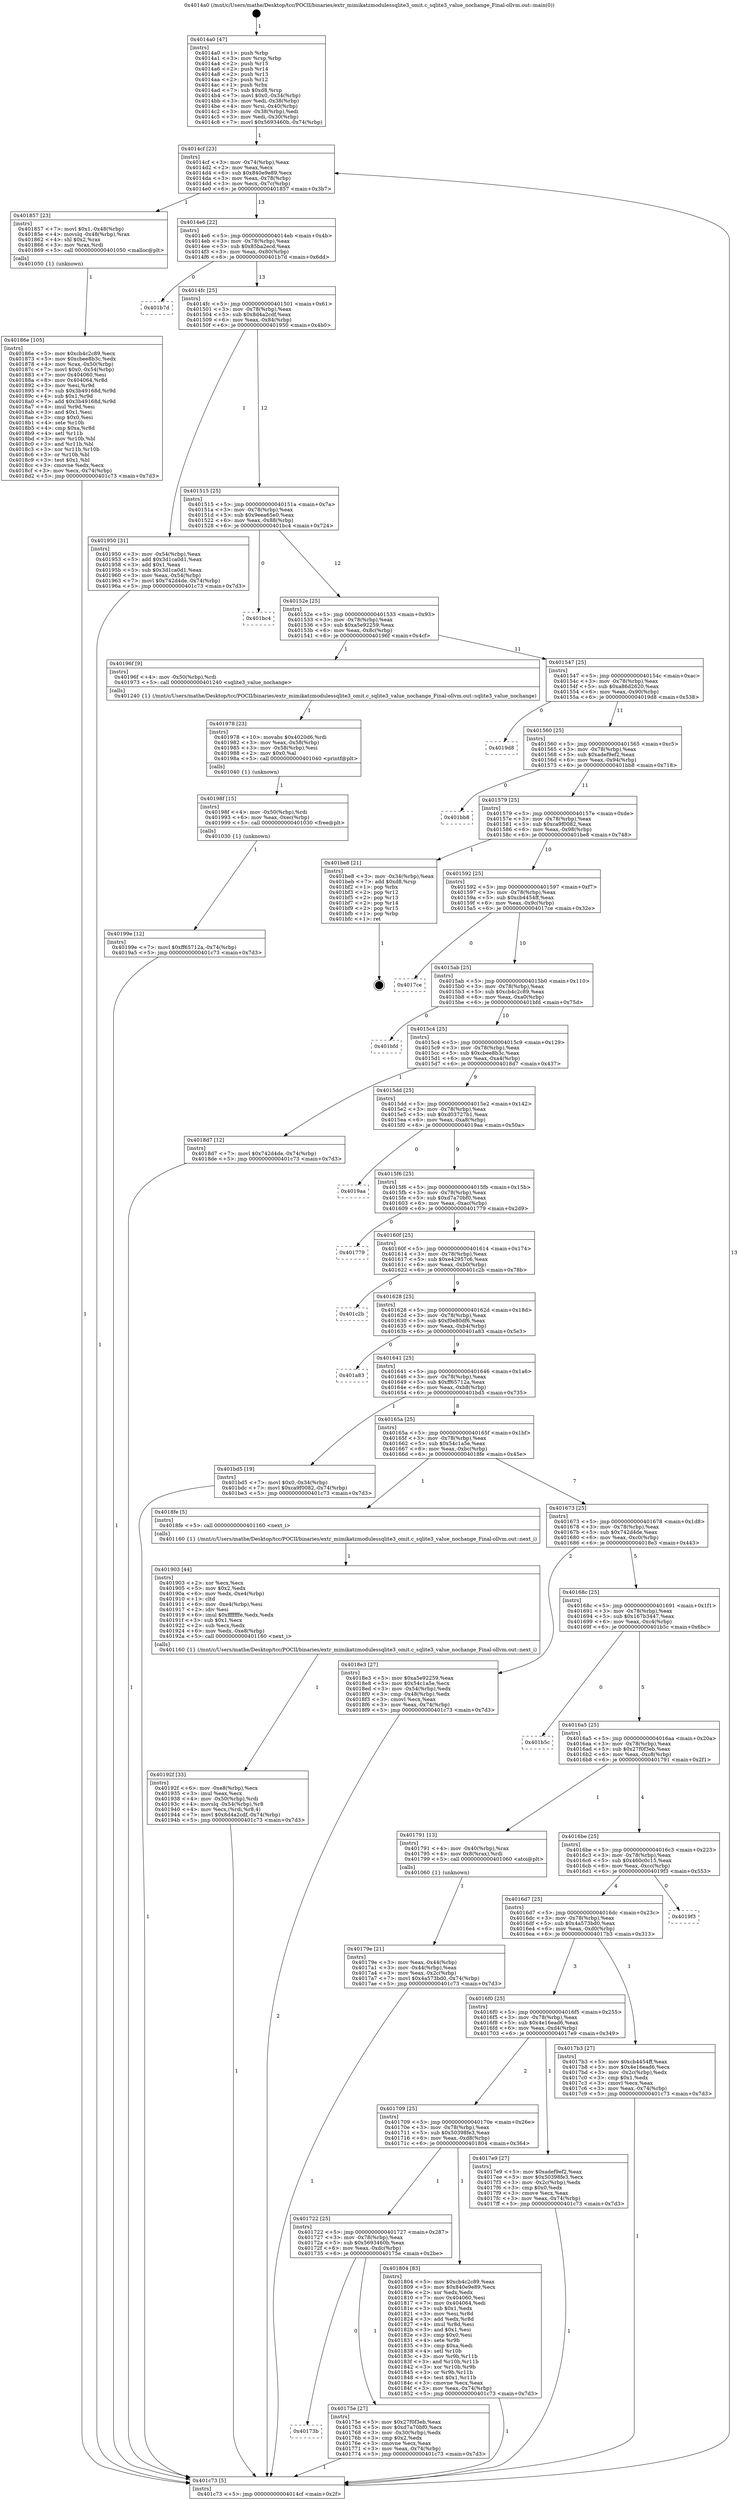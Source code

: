 digraph "0x4014a0" {
  label = "0x4014a0 (/mnt/c/Users/mathe/Desktop/tcc/POCII/binaries/extr_mimikatzmodulessqlite3_omit.c_sqlite3_value_nochange_Final-ollvm.out::main(0))"
  labelloc = "t"
  node[shape=record]

  Entry [label="",width=0.3,height=0.3,shape=circle,fillcolor=black,style=filled]
  "0x4014cf" [label="{
     0x4014cf [23]\l
     | [instrs]\l
     &nbsp;&nbsp;0x4014cf \<+3\>: mov -0x74(%rbp),%eax\l
     &nbsp;&nbsp;0x4014d2 \<+2\>: mov %eax,%ecx\l
     &nbsp;&nbsp;0x4014d4 \<+6\>: sub $0x840e9e89,%ecx\l
     &nbsp;&nbsp;0x4014da \<+3\>: mov %eax,-0x78(%rbp)\l
     &nbsp;&nbsp;0x4014dd \<+3\>: mov %ecx,-0x7c(%rbp)\l
     &nbsp;&nbsp;0x4014e0 \<+6\>: je 0000000000401857 \<main+0x3b7\>\l
  }"]
  "0x401857" [label="{
     0x401857 [23]\l
     | [instrs]\l
     &nbsp;&nbsp;0x401857 \<+7\>: movl $0x1,-0x48(%rbp)\l
     &nbsp;&nbsp;0x40185e \<+4\>: movslq -0x48(%rbp),%rax\l
     &nbsp;&nbsp;0x401862 \<+4\>: shl $0x2,%rax\l
     &nbsp;&nbsp;0x401866 \<+3\>: mov %rax,%rdi\l
     &nbsp;&nbsp;0x401869 \<+5\>: call 0000000000401050 \<malloc@plt\>\l
     | [calls]\l
     &nbsp;&nbsp;0x401050 \{1\} (unknown)\l
  }"]
  "0x4014e6" [label="{
     0x4014e6 [22]\l
     | [instrs]\l
     &nbsp;&nbsp;0x4014e6 \<+5\>: jmp 00000000004014eb \<main+0x4b\>\l
     &nbsp;&nbsp;0x4014eb \<+3\>: mov -0x78(%rbp),%eax\l
     &nbsp;&nbsp;0x4014ee \<+5\>: sub $0x85ba2ecd,%eax\l
     &nbsp;&nbsp;0x4014f3 \<+3\>: mov %eax,-0x80(%rbp)\l
     &nbsp;&nbsp;0x4014f6 \<+6\>: je 0000000000401b7d \<main+0x6dd\>\l
  }"]
  Exit [label="",width=0.3,height=0.3,shape=circle,fillcolor=black,style=filled,peripheries=2]
  "0x401b7d" [label="{
     0x401b7d\l
  }", style=dashed]
  "0x4014fc" [label="{
     0x4014fc [25]\l
     | [instrs]\l
     &nbsp;&nbsp;0x4014fc \<+5\>: jmp 0000000000401501 \<main+0x61\>\l
     &nbsp;&nbsp;0x401501 \<+3\>: mov -0x78(%rbp),%eax\l
     &nbsp;&nbsp;0x401504 \<+5\>: sub $0x8d4a2cdf,%eax\l
     &nbsp;&nbsp;0x401509 \<+6\>: mov %eax,-0x84(%rbp)\l
     &nbsp;&nbsp;0x40150f \<+6\>: je 0000000000401950 \<main+0x4b0\>\l
  }"]
  "0x40199e" [label="{
     0x40199e [12]\l
     | [instrs]\l
     &nbsp;&nbsp;0x40199e \<+7\>: movl $0xff65712a,-0x74(%rbp)\l
     &nbsp;&nbsp;0x4019a5 \<+5\>: jmp 0000000000401c73 \<main+0x7d3\>\l
  }"]
  "0x401950" [label="{
     0x401950 [31]\l
     | [instrs]\l
     &nbsp;&nbsp;0x401950 \<+3\>: mov -0x54(%rbp),%eax\l
     &nbsp;&nbsp;0x401953 \<+5\>: add $0x3d1ca0d1,%eax\l
     &nbsp;&nbsp;0x401958 \<+3\>: add $0x1,%eax\l
     &nbsp;&nbsp;0x40195b \<+5\>: sub $0x3d1ca0d1,%eax\l
     &nbsp;&nbsp;0x401960 \<+3\>: mov %eax,-0x54(%rbp)\l
     &nbsp;&nbsp;0x401963 \<+7\>: movl $0x742d4de,-0x74(%rbp)\l
     &nbsp;&nbsp;0x40196a \<+5\>: jmp 0000000000401c73 \<main+0x7d3\>\l
  }"]
  "0x401515" [label="{
     0x401515 [25]\l
     | [instrs]\l
     &nbsp;&nbsp;0x401515 \<+5\>: jmp 000000000040151a \<main+0x7a\>\l
     &nbsp;&nbsp;0x40151a \<+3\>: mov -0x78(%rbp),%eax\l
     &nbsp;&nbsp;0x40151d \<+5\>: sub $0x9eea65e0,%eax\l
     &nbsp;&nbsp;0x401522 \<+6\>: mov %eax,-0x88(%rbp)\l
     &nbsp;&nbsp;0x401528 \<+6\>: je 0000000000401bc4 \<main+0x724\>\l
  }"]
  "0x40198f" [label="{
     0x40198f [15]\l
     | [instrs]\l
     &nbsp;&nbsp;0x40198f \<+4\>: mov -0x50(%rbp),%rdi\l
     &nbsp;&nbsp;0x401993 \<+6\>: mov %eax,-0xec(%rbp)\l
     &nbsp;&nbsp;0x401999 \<+5\>: call 0000000000401030 \<free@plt\>\l
     | [calls]\l
     &nbsp;&nbsp;0x401030 \{1\} (unknown)\l
  }"]
  "0x401bc4" [label="{
     0x401bc4\l
  }", style=dashed]
  "0x40152e" [label="{
     0x40152e [25]\l
     | [instrs]\l
     &nbsp;&nbsp;0x40152e \<+5\>: jmp 0000000000401533 \<main+0x93\>\l
     &nbsp;&nbsp;0x401533 \<+3\>: mov -0x78(%rbp),%eax\l
     &nbsp;&nbsp;0x401536 \<+5\>: sub $0xa5e92259,%eax\l
     &nbsp;&nbsp;0x40153b \<+6\>: mov %eax,-0x8c(%rbp)\l
     &nbsp;&nbsp;0x401541 \<+6\>: je 000000000040196f \<main+0x4cf\>\l
  }"]
  "0x401978" [label="{
     0x401978 [23]\l
     | [instrs]\l
     &nbsp;&nbsp;0x401978 \<+10\>: movabs $0x4020d6,%rdi\l
     &nbsp;&nbsp;0x401982 \<+3\>: mov %eax,-0x58(%rbp)\l
     &nbsp;&nbsp;0x401985 \<+3\>: mov -0x58(%rbp),%esi\l
     &nbsp;&nbsp;0x401988 \<+2\>: mov $0x0,%al\l
     &nbsp;&nbsp;0x40198a \<+5\>: call 0000000000401040 \<printf@plt\>\l
     | [calls]\l
     &nbsp;&nbsp;0x401040 \{1\} (unknown)\l
  }"]
  "0x40196f" [label="{
     0x40196f [9]\l
     | [instrs]\l
     &nbsp;&nbsp;0x40196f \<+4\>: mov -0x50(%rbp),%rdi\l
     &nbsp;&nbsp;0x401973 \<+5\>: call 0000000000401240 \<sqlite3_value_nochange\>\l
     | [calls]\l
     &nbsp;&nbsp;0x401240 \{1\} (/mnt/c/Users/mathe/Desktop/tcc/POCII/binaries/extr_mimikatzmodulessqlite3_omit.c_sqlite3_value_nochange_Final-ollvm.out::sqlite3_value_nochange)\l
  }"]
  "0x401547" [label="{
     0x401547 [25]\l
     | [instrs]\l
     &nbsp;&nbsp;0x401547 \<+5\>: jmp 000000000040154c \<main+0xac\>\l
     &nbsp;&nbsp;0x40154c \<+3\>: mov -0x78(%rbp),%eax\l
     &nbsp;&nbsp;0x40154f \<+5\>: sub $0xa86d2620,%eax\l
     &nbsp;&nbsp;0x401554 \<+6\>: mov %eax,-0x90(%rbp)\l
     &nbsp;&nbsp;0x40155a \<+6\>: je 00000000004019d8 \<main+0x538\>\l
  }"]
  "0x40192f" [label="{
     0x40192f [33]\l
     | [instrs]\l
     &nbsp;&nbsp;0x40192f \<+6\>: mov -0xe8(%rbp),%ecx\l
     &nbsp;&nbsp;0x401935 \<+3\>: imul %eax,%ecx\l
     &nbsp;&nbsp;0x401938 \<+4\>: mov -0x50(%rbp),%rdi\l
     &nbsp;&nbsp;0x40193c \<+4\>: movslq -0x54(%rbp),%r8\l
     &nbsp;&nbsp;0x401940 \<+4\>: mov %ecx,(%rdi,%r8,4)\l
     &nbsp;&nbsp;0x401944 \<+7\>: movl $0x8d4a2cdf,-0x74(%rbp)\l
     &nbsp;&nbsp;0x40194b \<+5\>: jmp 0000000000401c73 \<main+0x7d3\>\l
  }"]
  "0x4019d8" [label="{
     0x4019d8\l
  }", style=dashed]
  "0x401560" [label="{
     0x401560 [25]\l
     | [instrs]\l
     &nbsp;&nbsp;0x401560 \<+5\>: jmp 0000000000401565 \<main+0xc5\>\l
     &nbsp;&nbsp;0x401565 \<+3\>: mov -0x78(%rbp),%eax\l
     &nbsp;&nbsp;0x401568 \<+5\>: sub $0xadef9ef2,%eax\l
     &nbsp;&nbsp;0x40156d \<+6\>: mov %eax,-0x94(%rbp)\l
     &nbsp;&nbsp;0x401573 \<+6\>: je 0000000000401bb8 \<main+0x718\>\l
  }"]
  "0x401903" [label="{
     0x401903 [44]\l
     | [instrs]\l
     &nbsp;&nbsp;0x401903 \<+2\>: xor %ecx,%ecx\l
     &nbsp;&nbsp;0x401905 \<+5\>: mov $0x2,%edx\l
     &nbsp;&nbsp;0x40190a \<+6\>: mov %edx,-0xe4(%rbp)\l
     &nbsp;&nbsp;0x401910 \<+1\>: cltd\l
     &nbsp;&nbsp;0x401911 \<+6\>: mov -0xe4(%rbp),%esi\l
     &nbsp;&nbsp;0x401917 \<+2\>: idiv %esi\l
     &nbsp;&nbsp;0x401919 \<+6\>: imul $0xfffffffe,%edx,%edx\l
     &nbsp;&nbsp;0x40191f \<+3\>: sub $0x1,%ecx\l
     &nbsp;&nbsp;0x401922 \<+2\>: sub %ecx,%edx\l
     &nbsp;&nbsp;0x401924 \<+6\>: mov %edx,-0xe8(%rbp)\l
     &nbsp;&nbsp;0x40192a \<+5\>: call 0000000000401160 \<next_i\>\l
     | [calls]\l
     &nbsp;&nbsp;0x401160 \{1\} (/mnt/c/Users/mathe/Desktop/tcc/POCII/binaries/extr_mimikatzmodulessqlite3_omit.c_sqlite3_value_nochange_Final-ollvm.out::next_i)\l
  }"]
  "0x401bb8" [label="{
     0x401bb8\l
  }", style=dashed]
  "0x401579" [label="{
     0x401579 [25]\l
     | [instrs]\l
     &nbsp;&nbsp;0x401579 \<+5\>: jmp 000000000040157e \<main+0xde\>\l
     &nbsp;&nbsp;0x40157e \<+3\>: mov -0x78(%rbp),%eax\l
     &nbsp;&nbsp;0x401581 \<+5\>: sub $0xca9f0082,%eax\l
     &nbsp;&nbsp;0x401586 \<+6\>: mov %eax,-0x98(%rbp)\l
     &nbsp;&nbsp;0x40158c \<+6\>: je 0000000000401be8 \<main+0x748\>\l
  }"]
  "0x40186e" [label="{
     0x40186e [105]\l
     | [instrs]\l
     &nbsp;&nbsp;0x40186e \<+5\>: mov $0xcb4c2c89,%ecx\l
     &nbsp;&nbsp;0x401873 \<+5\>: mov $0xcbee8b3c,%edx\l
     &nbsp;&nbsp;0x401878 \<+4\>: mov %rax,-0x50(%rbp)\l
     &nbsp;&nbsp;0x40187c \<+7\>: movl $0x0,-0x54(%rbp)\l
     &nbsp;&nbsp;0x401883 \<+7\>: mov 0x404060,%esi\l
     &nbsp;&nbsp;0x40188a \<+8\>: mov 0x404064,%r8d\l
     &nbsp;&nbsp;0x401892 \<+3\>: mov %esi,%r9d\l
     &nbsp;&nbsp;0x401895 \<+7\>: sub $0x3b49168d,%r9d\l
     &nbsp;&nbsp;0x40189c \<+4\>: sub $0x1,%r9d\l
     &nbsp;&nbsp;0x4018a0 \<+7\>: add $0x3b49168d,%r9d\l
     &nbsp;&nbsp;0x4018a7 \<+4\>: imul %r9d,%esi\l
     &nbsp;&nbsp;0x4018ab \<+3\>: and $0x1,%esi\l
     &nbsp;&nbsp;0x4018ae \<+3\>: cmp $0x0,%esi\l
     &nbsp;&nbsp;0x4018b1 \<+4\>: sete %r10b\l
     &nbsp;&nbsp;0x4018b5 \<+4\>: cmp $0xa,%r8d\l
     &nbsp;&nbsp;0x4018b9 \<+4\>: setl %r11b\l
     &nbsp;&nbsp;0x4018bd \<+3\>: mov %r10b,%bl\l
     &nbsp;&nbsp;0x4018c0 \<+3\>: and %r11b,%bl\l
     &nbsp;&nbsp;0x4018c3 \<+3\>: xor %r11b,%r10b\l
     &nbsp;&nbsp;0x4018c6 \<+3\>: or %r10b,%bl\l
     &nbsp;&nbsp;0x4018c9 \<+3\>: test $0x1,%bl\l
     &nbsp;&nbsp;0x4018cc \<+3\>: cmovne %edx,%ecx\l
     &nbsp;&nbsp;0x4018cf \<+3\>: mov %ecx,-0x74(%rbp)\l
     &nbsp;&nbsp;0x4018d2 \<+5\>: jmp 0000000000401c73 \<main+0x7d3\>\l
  }"]
  "0x401be8" [label="{
     0x401be8 [21]\l
     | [instrs]\l
     &nbsp;&nbsp;0x401be8 \<+3\>: mov -0x34(%rbp),%eax\l
     &nbsp;&nbsp;0x401beb \<+7\>: add $0xd8,%rsp\l
     &nbsp;&nbsp;0x401bf2 \<+1\>: pop %rbx\l
     &nbsp;&nbsp;0x401bf3 \<+2\>: pop %r12\l
     &nbsp;&nbsp;0x401bf5 \<+2\>: pop %r13\l
     &nbsp;&nbsp;0x401bf7 \<+2\>: pop %r14\l
     &nbsp;&nbsp;0x401bf9 \<+2\>: pop %r15\l
     &nbsp;&nbsp;0x401bfb \<+1\>: pop %rbp\l
     &nbsp;&nbsp;0x401bfc \<+1\>: ret\l
  }"]
  "0x401592" [label="{
     0x401592 [25]\l
     | [instrs]\l
     &nbsp;&nbsp;0x401592 \<+5\>: jmp 0000000000401597 \<main+0xf7\>\l
     &nbsp;&nbsp;0x401597 \<+3\>: mov -0x78(%rbp),%eax\l
     &nbsp;&nbsp;0x40159a \<+5\>: sub $0xcb4454ff,%eax\l
     &nbsp;&nbsp;0x40159f \<+6\>: mov %eax,-0x9c(%rbp)\l
     &nbsp;&nbsp;0x4015a5 \<+6\>: je 00000000004017ce \<main+0x32e\>\l
  }"]
  "0x40179e" [label="{
     0x40179e [21]\l
     | [instrs]\l
     &nbsp;&nbsp;0x40179e \<+3\>: mov %eax,-0x44(%rbp)\l
     &nbsp;&nbsp;0x4017a1 \<+3\>: mov -0x44(%rbp),%eax\l
     &nbsp;&nbsp;0x4017a4 \<+3\>: mov %eax,-0x2c(%rbp)\l
     &nbsp;&nbsp;0x4017a7 \<+7\>: movl $0x4a573bd0,-0x74(%rbp)\l
     &nbsp;&nbsp;0x4017ae \<+5\>: jmp 0000000000401c73 \<main+0x7d3\>\l
  }"]
  "0x4017ce" [label="{
     0x4017ce\l
  }", style=dashed]
  "0x4015ab" [label="{
     0x4015ab [25]\l
     | [instrs]\l
     &nbsp;&nbsp;0x4015ab \<+5\>: jmp 00000000004015b0 \<main+0x110\>\l
     &nbsp;&nbsp;0x4015b0 \<+3\>: mov -0x78(%rbp),%eax\l
     &nbsp;&nbsp;0x4015b3 \<+5\>: sub $0xcb4c2c89,%eax\l
     &nbsp;&nbsp;0x4015b8 \<+6\>: mov %eax,-0xa0(%rbp)\l
     &nbsp;&nbsp;0x4015be \<+6\>: je 0000000000401bfd \<main+0x75d\>\l
  }"]
  "0x4014a0" [label="{
     0x4014a0 [47]\l
     | [instrs]\l
     &nbsp;&nbsp;0x4014a0 \<+1\>: push %rbp\l
     &nbsp;&nbsp;0x4014a1 \<+3\>: mov %rsp,%rbp\l
     &nbsp;&nbsp;0x4014a4 \<+2\>: push %r15\l
     &nbsp;&nbsp;0x4014a6 \<+2\>: push %r14\l
     &nbsp;&nbsp;0x4014a8 \<+2\>: push %r13\l
     &nbsp;&nbsp;0x4014aa \<+2\>: push %r12\l
     &nbsp;&nbsp;0x4014ac \<+1\>: push %rbx\l
     &nbsp;&nbsp;0x4014ad \<+7\>: sub $0xd8,%rsp\l
     &nbsp;&nbsp;0x4014b4 \<+7\>: movl $0x0,-0x34(%rbp)\l
     &nbsp;&nbsp;0x4014bb \<+3\>: mov %edi,-0x38(%rbp)\l
     &nbsp;&nbsp;0x4014be \<+4\>: mov %rsi,-0x40(%rbp)\l
     &nbsp;&nbsp;0x4014c2 \<+3\>: mov -0x38(%rbp),%edi\l
     &nbsp;&nbsp;0x4014c5 \<+3\>: mov %edi,-0x30(%rbp)\l
     &nbsp;&nbsp;0x4014c8 \<+7\>: movl $0x5693460b,-0x74(%rbp)\l
  }"]
  "0x401bfd" [label="{
     0x401bfd\l
  }", style=dashed]
  "0x4015c4" [label="{
     0x4015c4 [25]\l
     | [instrs]\l
     &nbsp;&nbsp;0x4015c4 \<+5\>: jmp 00000000004015c9 \<main+0x129\>\l
     &nbsp;&nbsp;0x4015c9 \<+3\>: mov -0x78(%rbp),%eax\l
     &nbsp;&nbsp;0x4015cc \<+5\>: sub $0xcbee8b3c,%eax\l
     &nbsp;&nbsp;0x4015d1 \<+6\>: mov %eax,-0xa4(%rbp)\l
     &nbsp;&nbsp;0x4015d7 \<+6\>: je 00000000004018d7 \<main+0x437\>\l
  }"]
  "0x401c73" [label="{
     0x401c73 [5]\l
     | [instrs]\l
     &nbsp;&nbsp;0x401c73 \<+5\>: jmp 00000000004014cf \<main+0x2f\>\l
  }"]
  "0x4018d7" [label="{
     0x4018d7 [12]\l
     | [instrs]\l
     &nbsp;&nbsp;0x4018d7 \<+7\>: movl $0x742d4de,-0x74(%rbp)\l
     &nbsp;&nbsp;0x4018de \<+5\>: jmp 0000000000401c73 \<main+0x7d3\>\l
  }"]
  "0x4015dd" [label="{
     0x4015dd [25]\l
     | [instrs]\l
     &nbsp;&nbsp;0x4015dd \<+5\>: jmp 00000000004015e2 \<main+0x142\>\l
     &nbsp;&nbsp;0x4015e2 \<+3\>: mov -0x78(%rbp),%eax\l
     &nbsp;&nbsp;0x4015e5 \<+5\>: sub $0xd03727b1,%eax\l
     &nbsp;&nbsp;0x4015ea \<+6\>: mov %eax,-0xa8(%rbp)\l
     &nbsp;&nbsp;0x4015f0 \<+6\>: je 00000000004019aa \<main+0x50a\>\l
  }"]
  "0x40173b" [label="{
     0x40173b\l
  }", style=dashed]
  "0x4019aa" [label="{
     0x4019aa\l
  }", style=dashed]
  "0x4015f6" [label="{
     0x4015f6 [25]\l
     | [instrs]\l
     &nbsp;&nbsp;0x4015f6 \<+5\>: jmp 00000000004015fb \<main+0x15b\>\l
     &nbsp;&nbsp;0x4015fb \<+3\>: mov -0x78(%rbp),%eax\l
     &nbsp;&nbsp;0x4015fe \<+5\>: sub $0xd7a70bf0,%eax\l
     &nbsp;&nbsp;0x401603 \<+6\>: mov %eax,-0xac(%rbp)\l
     &nbsp;&nbsp;0x401609 \<+6\>: je 0000000000401779 \<main+0x2d9\>\l
  }"]
  "0x40175e" [label="{
     0x40175e [27]\l
     | [instrs]\l
     &nbsp;&nbsp;0x40175e \<+5\>: mov $0x27f0f3eb,%eax\l
     &nbsp;&nbsp;0x401763 \<+5\>: mov $0xd7a70bf0,%ecx\l
     &nbsp;&nbsp;0x401768 \<+3\>: mov -0x30(%rbp),%edx\l
     &nbsp;&nbsp;0x40176b \<+3\>: cmp $0x2,%edx\l
     &nbsp;&nbsp;0x40176e \<+3\>: cmovne %ecx,%eax\l
     &nbsp;&nbsp;0x401771 \<+3\>: mov %eax,-0x74(%rbp)\l
     &nbsp;&nbsp;0x401774 \<+5\>: jmp 0000000000401c73 \<main+0x7d3\>\l
  }"]
  "0x401779" [label="{
     0x401779\l
  }", style=dashed]
  "0x40160f" [label="{
     0x40160f [25]\l
     | [instrs]\l
     &nbsp;&nbsp;0x40160f \<+5\>: jmp 0000000000401614 \<main+0x174\>\l
     &nbsp;&nbsp;0x401614 \<+3\>: mov -0x78(%rbp),%eax\l
     &nbsp;&nbsp;0x401617 \<+5\>: sub $0xe42957c6,%eax\l
     &nbsp;&nbsp;0x40161c \<+6\>: mov %eax,-0xb0(%rbp)\l
     &nbsp;&nbsp;0x401622 \<+6\>: je 0000000000401c2b \<main+0x78b\>\l
  }"]
  "0x401722" [label="{
     0x401722 [25]\l
     | [instrs]\l
     &nbsp;&nbsp;0x401722 \<+5\>: jmp 0000000000401727 \<main+0x287\>\l
     &nbsp;&nbsp;0x401727 \<+3\>: mov -0x78(%rbp),%eax\l
     &nbsp;&nbsp;0x40172a \<+5\>: sub $0x5693460b,%eax\l
     &nbsp;&nbsp;0x40172f \<+6\>: mov %eax,-0xdc(%rbp)\l
     &nbsp;&nbsp;0x401735 \<+6\>: je 000000000040175e \<main+0x2be\>\l
  }"]
  "0x401c2b" [label="{
     0x401c2b\l
  }", style=dashed]
  "0x401628" [label="{
     0x401628 [25]\l
     | [instrs]\l
     &nbsp;&nbsp;0x401628 \<+5\>: jmp 000000000040162d \<main+0x18d\>\l
     &nbsp;&nbsp;0x40162d \<+3\>: mov -0x78(%rbp),%eax\l
     &nbsp;&nbsp;0x401630 \<+5\>: sub $0xf0e80df6,%eax\l
     &nbsp;&nbsp;0x401635 \<+6\>: mov %eax,-0xb4(%rbp)\l
     &nbsp;&nbsp;0x40163b \<+6\>: je 0000000000401a83 \<main+0x5e3\>\l
  }"]
  "0x401804" [label="{
     0x401804 [83]\l
     | [instrs]\l
     &nbsp;&nbsp;0x401804 \<+5\>: mov $0xcb4c2c89,%eax\l
     &nbsp;&nbsp;0x401809 \<+5\>: mov $0x840e9e89,%ecx\l
     &nbsp;&nbsp;0x40180e \<+2\>: xor %edx,%edx\l
     &nbsp;&nbsp;0x401810 \<+7\>: mov 0x404060,%esi\l
     &nbsp;&nbsp;0x401817 \<+7\>: mov 0x404064,%edi\l
     &nbsp;&nbsp;0x40181e \<+3\>: sub $0x1,%edx\l
     &nbsp;&nbsp;0x401821 \<+3\>: mov %esi,%r8d\l
     &nbsp;&nbsp;0x401824 \<+3\>: add %edx,%r8d\l
     &nbsp;&nbsp;0x401827 \<+4\>: imul %r8d,%esi\l
     &nbsp;&nbsp;0x40182b \<+3\>: and $0x1,%esi\l
     &nbsp;&nbsp;0x40182e \<+3\>: cmp $0x0,%esi\l
     &nbsp;&nbsp;0x401831 \<+4\>: sete %r9b\l
     &nbsp;&nbsp;0x401835 \<+3\>: cmp $0xa,%edi\l
     &nbsp;&nbsp;0x401838 \<+4\>: setl %r10b\l
     &nbsp;&nbsp;0x40183c \<+3\>: mov %r9b,%r11b\l
     &nbsp;&nbsp;0x40183f \<+3\>: and %r10b,%r11b\l
     &nbsp;&nbsp;0x401842 \<+3\>: xor %r10b,%r9b\l
     &nbsp;&nbsp;0x401845 \<+3\>: or %r9b,%r11b\l
     &nbsp;&nbsp;0x401848 \<+4\>: test $0x1,%r11b\l
     &nbsp;&nbsp;0x40184c \<+3\>: cmovne %ecx,%eax\l
     &nbsp;&nbsp;0x40184f \<+3\>: mov %eax,-0x74(%rbp)\l
     &nbsp;&nbsp;0x401852 \<+5\>: jmp 0000000000401c73 \<main+0x7d3\>\l
  }"]
  "0x401a83" [label="{
     0x401a83\l
  }", style=dashed]
  "0x401641" [label="{
     0x401641 [25]\l
     | [instrs]\l
     &nbsp;&nbsp;0x401641 \<+5\>: jmp 0000000000401646 \<main+0x1a6\>\l
     &nbsp;&nbsp;0x401646 \<+3\>: mov -0x78(%rbp),%eax\l
     &nbsp;&nbsp;0x401649 \<+5\>: sub $0xff65712a,%eax\l
     &nbsp;&nbsp;0x40164e \<+6\>: mov %eax,-0xb8(%rbp)\l
     &nbsp;&nbsp;0x401654 \<+6\>: je 0000000000401bd5 \<main+0x735\>\l
  }"]
  "0x401709" [label="{
     0x401709 [25]\l
     | [instrs]\l
     &nbsp;&nbsp;0x401709 \<+5\>: jmp 000000000040170e \<main+0x26e\>\l
     &nbsp;&nbsp;0x40170e \<+3\>: mov -0x78(%rbp),%eax\l
     &nbsp;&nbsp;0x401711 \<+5\>: sub $0x50398fe3,%eax\l
     &nbsp;&nbsp;0x401716 \<+6\>: mov %eax,-0xd8(%rbp)\l
     &nbsp;&nbsp;0x40171c \<+6\>: je 0000000000401804 \<main+0x364\>\l
  }"]
  "0x401bd5" [label="{
     0x401bd5 [19]\l
     | [instrs]\l
     &nbsp;&nbsp;0x401bd5 \<+7\>: movl $0x0,-0x34(%rbp)\l
     &nbsp;&nbsp;0x401bdc \<+7\>: movl $0xca9f0082,-0x74(%rbp)\l
     &nbsp;&nbsp;0x401be3 \<+5\>: jmp 0000000000401c73 \<main+0x7d3\>\l
  }"]
  "0x40165a" [label="{
     0x40165a [25]\l
     | [instrs]\l
     &nbsp;&nbsp;0x40165a \<+5\>: jmp 000000000040165f \<main+0x1bf\>\l
     &nbsp;&nbsp;0x40165f \<+3\>: mov -0x78(%rbp),%eax\l
     &nbsp;&nbsp;0x401662 \<+5\>: sub $0x54c1a5e,%eax\l
     &nbsp;&nbsp;0x401667 \<+6\>: mov %eax,-0xbc(%rbp)\l
     &nbsp;&nbsp;0x40166d \<+6\>: je 00000000004018fe \<main+0x45e\>\l
  }"]
  "0x4017e9" [label="{
     0x4017e9 [27]\l
     | [instrs]\l
     &nbsp;&nbsp;0x4017e9 \<+5\>: mov $0xadef9ef2,%eax\l
     &nbsp;&nbsp;0x4017ee \<+5\>: mov $0x50398fe3,%ecx\l
     &nbsp;&nbsp;0x4017f3 \<+3\>: mov -0x2c(%rbp),%edx\l
     &nbsp;&nbsp;0x4017f6 \<+3\>: cmp $0x0,%edx\l
     &nbsp;&nbsp;0x4017f9 \<+3\>: cmove %ecx,%eax\l
     &nbsp;&nbsp;0x4017fc \<+3\>: mov %eax,-0x74(%rbp)\l
     &nbsp;&nbsp;0x4017ff \<+5\>: jmp 0000000000401c73 \<main+0x7d3\>\l
  }"]
  "0x4018fe" [label="{
     0x4018fe [5]\l
     | [instrs]\l
     &nbsp;&nbsp;0x4018fe \<+5\>: call 0000000000401160 \<next_i\>\l
     | [calls]\l
     &nbsp;&nbsp;0x401160 \{1\} (/mnt/c/Users/mathe/Desktop/tcc/POCII/binaries/extr_mimikatzmodulessqlite3_omit.c_sqlite3_value_nochange_Final-ollvm.out::next_i)\l
  }"]
  "0x401673" [label="{
     0x401673 [25]\l
     | [instrs]\l
     &nbsp;&nbsp;0x401673 \<+5\>: jmp 0000000000401678 \<main+0x1d8\>\l
     &nbsp;&nbsp;0x401678 \<+3\>: mov -0x78(%rbp),%eax\l
     &nbsp;&nbsp;0x40167b \<+5\>: sub $0x742d4de,%eax\l
     &nbsp;&nbsp;0x401680 \<+6\>: mov %eax,-0xc0(%rbp)\l
     &nbsp;&nbsp;0x401686 \<+6\>: je 00000000004018e3 \<main+0x443\>\l
  }"]
  "0x4016f0" [label="{
     0x4016f0 [25]\l
     | [instrs]\l
     &nbsp;&nbsp;0x4016f0 \<+5\>: jmp 00000000004016f5 \<main+0x255\>\l
     &nbsp;&nbsp;0x4016f5 \<+3\>: mov -0x78(%rbp),%eax\l
     &nbsp;&nbsp;0x4016f8 \<+5\>: sub $0x4e16ead6,%eax\l
     &nbsp;&nbsp;0x4016fd \<+6\>: mov %eax,-0xd4(%rbp)\l
     &nbsp;&nbsp;0x401703 \<+6\>: je 00000000004017e9 \<main+0x349\>\l
  }"]
  "0x4018e3" [label="{
     0x4018e3 [27]\l
     | [instrs]\l
     &nbsp;&nbsp;0x4018e3 \<+5\>: mov $0xa5e92259,%eax\l
     &nbsp;&nbsp;0x4018e8 \<+5\>: mov $0x54c1a5e,%ecx\l
     &nbsp;&nbsp;0x4018ed \<+3\>: mov -0x54(%rbp),%edx\l
     &nbsp;&nbsp;0x4018f0 \<+3\>: cmp -0x48(%rbp),%edx\l
     &nbsp;&nbsp;0x4018f3 \<+3\>: cmovl %ecx,%eax\l
     &nbsp;&nbsp;0x4018f6 \<+3\>: mov %eax,-0x74(%rbp)\l
     &nbsp;&nbsp;0x4018f9 \<+5\>: jmp 0000000000401c73 \<main+0x7d3\>\l
  }"]
  "0x40168c" [label="{
     0x40168c [25]\l
     | [instrs]\l
     &nbsp;&nbsp;0x40168c \<+5\>: jmp 0000000000401691 \<main+0x1f1\>\l
     &nbsp;&nbsp;0x401691 \<+3\>: mov -0x78(%rbp),%eax\l
     &nbsp;&nbsp;0x401694 \<+5\>: sub $0x167b3447,%eax\l
     &nbsp;&nbsp;0x401699 \<+6\>: mov %eax,-0xc4(%rbp)\l
     &nbsp;&nbsp;0x40169f \<+6\>: je 0000000000401b5c \<main+0x6bc\>\l
  }"]
  "0x4017b3" [label="{
     0x4017b3 [27]\l
     | [instrs]\l
     &nbsp;&nbsp;0x4017b3 \<+5\>: mov $0xcb4454ff,%eax\l
     &nbsp;&nbsp;0x4017b8 \<+5\>: mov $0x4e16ead6,%ecx\l
     &nbsp;&nbsp;0x4017bd \<+3\>: mov -0x2c(%rbp),%edx\l
     &nbsp;&nbsp;0x4017c0 \<+3\>: cmp $0x1,%edx\l
     &nbsp;&nbsp;0x4017c3 \<+3\>: cmovl %ecx,%eax\l
     &nbsp;&nbsp;0x4017c6 \<+3\>: mov %eax,-0x74(%rbp)\l
     &nbsp;&nbsp;0x4017c9 \<+5\>: jmp 0000000000401c73 \<main+0x7d3\>\l
  }"]
  "0x401b5c" [label="{
     0x401b5c\l
  }", style=dashed]
  "0x4016a5" [label="{
     0x4016a5 [25]\l
     | [instrs]\l
     &nbsp;&nbsp;0x4016a5 \<+5\>: jmp 00000000004016aa \<main+0x20a\>\l
     &nbsp;&nbsp;0x4016aa \<+3\>: mov -0x78(%rbp),%eax\l
     &nbsp;&nbsp;0x4016ad \<+5\>: sub $0x27f0f3eb,%eax\l
     &nbsp;&nbsp;0x4016b2 \<+6\>: mov %eax,-0xc8(%rbp)\l
     &nbsp;&nbsp;0x4016b8 \<+6\>: je 0000000000401791 \<main+0x2f1\>\l
  }"]
  "0x4016d7" [label="{
     0x4016d7 [25]\l
     | [instrs]\l
     &nbsp;&nbsp;0x4016d7 \<+5\>: jmp 00000000004016dc \<main+0x23c\>\l
     &nbsp;&nbsp;0x4016dc \<+3\>: mov -0x78(%rbp),%eax\l
     &nbsp;&nbsp;0x4016df \<+5\>: sub $0x4a573bd0,%eax\l
     &nbsp;&nbsp;0x4016e4 \<+6\>: mov %eax,-0xd0(%rbp)\l
     &nbsp;&nbsp;0x4016ea \<+6\>: je 00000000004017b3 \<main+0x313\>\l
  }"]
  "0x401791" [label="{
     0x401791 [13]\l
     | [instrs]\l
     &nbsp;&nbsp;0x401791 \<+4\>: mov -0x40(%rbp),%rax\l
     &nbsp;&nbsp;0x401795 \<+4\>: mov 0x8(%rax),%rdi\l
     &nbsp;&nbsp;0x401799 \<+5\>: call 0000000000401060 \<atoi@plt\>\l
     | [calls]\l
     &nbsp;&nbsp;0x401060 \{1\} (unknown)\l
  }"]
  "0x4016be" [label="{
     0x4016be [25]\l
     | [instrs]\l
     &nbsp;&nbsp;0x4016be \<+5\>: jmp 00000000004016c3 \<main+0x223\>\l
     &nbsp;&nbsp;0x4016c3 \<+3\>: mov -0x78(%rbp),%eax\l
     &nbsp;&nbsp;0x4016c6 \<+5\>: sub $0x460c0c15,%eax\l
     &nbsp;&nbsp;0x4016cb \<+6\>: mov %eax,-0xcc(%rbp)\l
     &nbsp;&nbsp;0x4016d1 \<+6\>: je 00000000004019f3 \<main+0x553\>\l
  }"]
  "0x4019f3" [label="{
     0x4019f3\l
  }", style=dashed]
  Entry -> "0x4014a0" [label=" 1"]
  "0x4014cf" -> "0x401857" [label=" 1"]
  "0x4014cf" -> "0x4014e6" [label=" 13"]
  "0x401be8" -> Exit [label=" 1"]
  "0x4014e6" -> "0x401b7d" [label=" 0"]
  "0x4014e6" -> "0x4014fc" [label=" 13"]
  "0x401bd5" -> "0x401c73" [label=" 1"]
  "0x4014fc" -> "0x401950" [label=" 1"]
  "0x4014fc" -> "0x401515" [label=" 12"]
  "0x40199e" -> "0x401c73" [label=" 1"]
  "0x401515" -> "0x401bc4" [label=" 0"]
  "0x401515" -> "0x40152e" [label=" 12"]
  "0x40198f" -> "0x40199e" [label=" 1"]
  "0x40152e" -> "0x40196f" [label=" 1"]
  "0x40152e" -> "0x401547" [label=" 11"]
  "0x401978" -> "0x40198f" [label=" 1"]
  "0x401547" -> "0x4019d8" [label=" 0"]
  "0x401547" -> "0x401560" [label=" 11"]
  "0x40196f" -> "0x401978" [label=" 1"]
  "0x401560" -> "0x401bb8" [label=" 0"]
  "0x401560" -> "0x401579" [label=" 11"]
  "0x401950" -> "0x401c73" [label=" 1"]
  "0x401579" -> "0x401be8" [label=" 1"]
  "0x401579" -> "0x401592" [label=" 10"]
  "0x40192f" -> "0x401c73" [label=" 1"]
  "0x401592" -> "0x4017ce" [label=" 0"]
  "0x401592" -> "0x4015ab" [label=" 10"]
  "0x401903" -> "0x40192f" [label=" 1"]
  "0x4015ab" -> "0x401bfd" [label=" 0"]
  "0x4015ab" -> "0x4015c4" [label=" 10"]
  "0x4018fe" -> "0x401903" [label=" 1"]
  "0x4015c4" -> "0x4018d7" [label=" 1"]
  "0x4015c4" -> "0x4015dd" [label=" 9"]
  "0x4018e3" -> "0x401c73" [label=" 2"]
  "0x4015dd" -> "0x4019aa" [label=" 0"]
  "0x4015dd" -> "0x4015f6" [label=" 9"]
  "0x4018d7" -> "0x401c73" [label=" 1"]
  "0x4015f6" -> "0x401779" [label=" 0"]
  "0x4015f6" -> "0x40160f" [label=" 9"]
  "0x40186e" -> "0x401c73" [label=" 1"]
  "0x40160f" -> "0x401c2b" [label=" 0"]
  "0x40160f" -> "0x401628" [label=" 9"]
  "0x401804" -> "0x401c73" [label=" 1"]
  "0x401628" -> "0x401a83" [label=" 0"]
  "0x401628" -> "0x401641" [label=" 9"]
  "0x4017e9" -> "0x401c73" [label=" 1"]
  "0x401641" -> "0x401bd5" [label=" 1"]
  "0x401641" -> "0x40165a" [label=" 8"]
  "0x40179e" -> "0x401c73" [label=" 1"]
  "0x40165a" -> "0x4018fe" [label=" 1"]
  "0x40165a" -> "0x401673" [label=" 7"]
  "0x401791" -> "0x40179e" [label=" 1"]
  "0x401673" -> "0x4018e3" [label=" 2"]
  "0x401673" -> "0x40168c" [label=" 5"]
  "0x4014a0" -> "0x4014cf" [label=" 1"]
  "0x40168c" -> "0x401b5c" [label=" 0"]
  "0x40168c" -> "0x4016a5" [label=" 5"]
  "0x40175e" -> "0x401c73" [label=" 1"]
  "0x4016a5" -> "0x401791" [label=" 1"]
  "0x4016a5" -> "0x4016be" [label=" 4"]
  "0x401722" -> "0x40175e" [label=" 1"]
  "0x4016be" -> "0x4019f3" [label=" 0"]
  "0x4016be" -> "0x4016d7" [label=" 4"]
  "0x401722" -> "0x40173b" [label=" 0"]
  "0x4016d7" -> "0x4017b3" [label=" 1"]
  "0x4016d7" -> "0x4016f0" [label=" 3"]
  "0x401c73" -> "0x4014cf" [label=" 13"]
  "0x4016f0" -> "0x4017e9" [label=" 1"]
  "0x4016f0" -> "0x401709" [label=" 2"]
  "0x4017b3" -> "0x401c73" [label=" 1"]
  "0x401709" -> "0x401804" [label=" 1"]
  "0x401709" -> "0x401722" [label=" 1"]
  "0x401857" -> "0x40186e" [label=" 1"]
}
